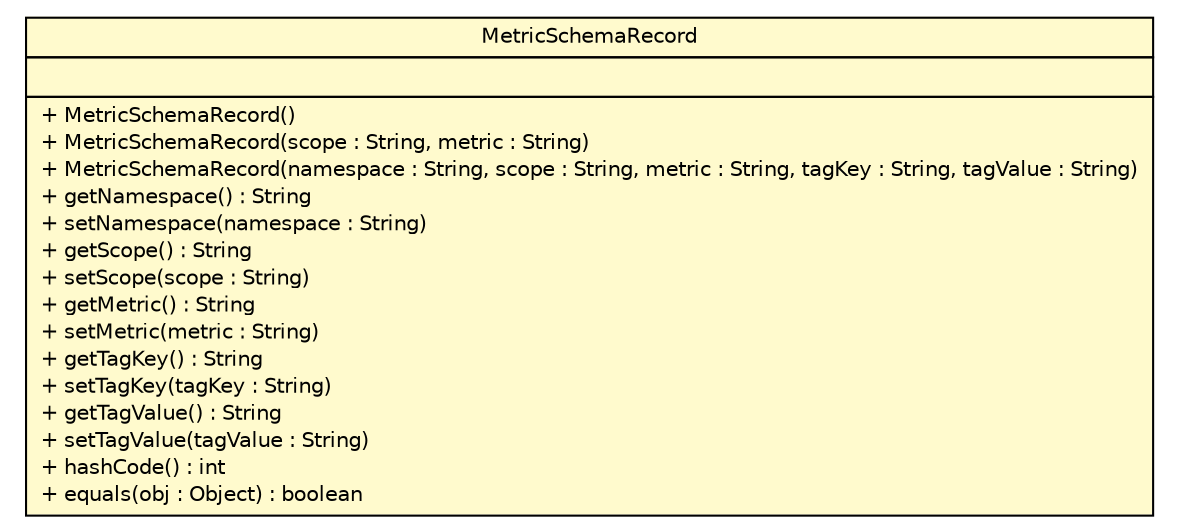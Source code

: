 #!/usr/local/bin/dot
#
# Class diagram 
# Generated by UMLGraph version R5_6 (http://www.umlgraph.org/)
#

digraph G {
	edge [fontname="Helvetica",fontsize=10,labelfontname="Helvetica",labelfontsize=10];
	node [fontname="Helvetica",fontsize=10,shape=plaintext];
	nodesep=0.25;
	ranksep=0.5;
	// com.salesforce.dva.argus.sdk.entity.MetricSchemaRecord
	c763 [label=<<table title="com.salesforce.dva.argus.sdk.entity.MetricSchemaRecord" border="0" cellborder="1" cellspacing="0" cellpadding="2" port="p" bgcolor="lemonChiffon" href="./MetricSchemaRecord.html">
		<tr><td><table border="0" cellspacing="0" cellpadding="1">
<tr><td align="center" balign="center"> MetricSchemaRecord </td></tr>
		</table></td></tr>
		<tr><td><table border="0" cellspacing="0" cellpadding="1">
<tr><td align="left" balign="left">  </td></tr>
		</table></td></tr>
		<tr><td><table border="0" cellspacing="0" cellpadding="1">
<tr><td align="left" balign="left"> + MetricSchemaRecord() </td></tr>
<tr><td align="left" balign="left"> + MetricSchemaRecord(scope : String, metric : String) </td></tr>
<tr><td align="left" balign="left"> + MetricSchemaRecord(namespace : String, scope : String, metric : String, tagKey : String, tagValue : String) </td></tr>
<tr><td align="left" balign="left"> + getNamespace() : String </td></tr>
<tr><td align="left" balign="left"> + setNamespace(namespace : String) </td></tr>
<tr><td align="left" balign="left"> + getScope() : String </td></tr>
<tr><td align="left" balign="left"> + setScope(scope : String) </td></tr>
<tr><td align="left" balign="left"> + getMetric() : String </td></tr>
<tr><td align="left" balign="left"> + setMetric(metric : String) </td></tr>
<tr><td align="left" balign="left"> + getTagKey() : String </td></tr>
<tr><td align="left" balign="left"> + setTagKey(tagKey : String) </td></tr>
<tr><td align="left" balign="left"> + getTagValue() : String </td></tr>
<tr><td align="left" balign="left"> + setTagValue(tagValue : String) </td></tr>
<tr><td align="left" balign="left"> + hashCode() : int </td></tr>
<tr><td align="left" balign="left"> + equals(obj : Object) : boolean </td></tr>
		</table></td></tr>
		</table>>, URL="./MetricSchemaRecord.html", fontname="Helvetica", fontcolor="black", fontsize=10.0];
}

